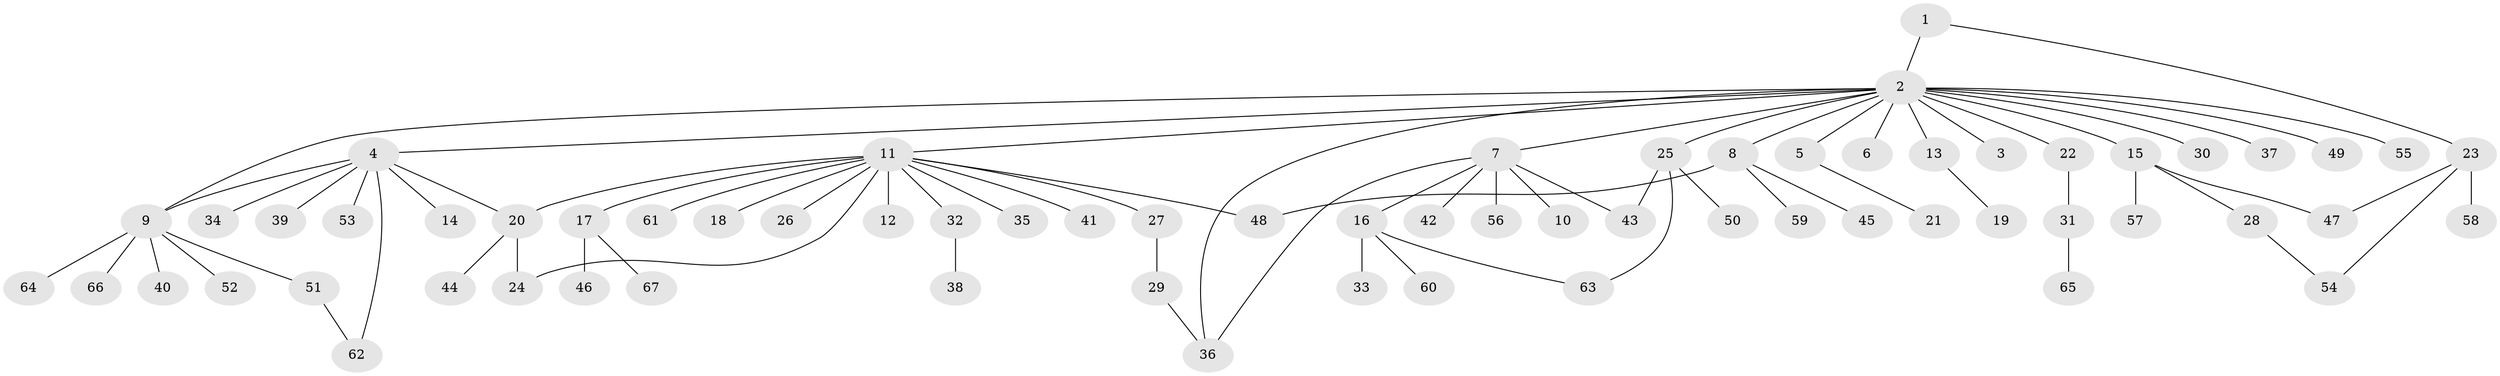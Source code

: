 // coarse degree distribution, {1: 0.6097560975609756, 11: 0.024390243902439025, 2: 0.21951219512195122, 6: 0.04878048780487805, 3: 0.04878048780487805, 15: 0.024390243902439025, 5: 0.024390243902439025}
// Generated by graph-tools (version 1.1) at 2025/36/03/04/25 23:36:43]
// undirected, 67 vertices, 77 edges
graph export_dot {
  node [color=gray90,style=filled];
  1;
  2;
  3;
  4;
  5;
  6;
  7;
  8;
  9;
  10;
  11;
  12;
  13;
  14;
  15;
  16;
  17;
  18;
  19;
  20;
  21;
  22;
  23;
  24;
  25;
  26;
  27;
  28;
  29;
  30;
  31;
  32;
  33;
  34;
  35;
  36;
  37;
  38;
  39;
  40;
  41;
  42;
  43;
  44;
  45;
  46;
  47;
  48;
  49;
  50;
  51;
  52;
  53;
  54;
  55;
  56;
  57;
  58;
  59;
  60;
  61;
  62;
  63;
  64;
  65;
  66;
  67;
  1 -- 2;
  1 -- 23;
  2 -- 3;
  2 -- 4;
  2 -- 5;
  2 -- 6;
  2 -- 7;
  2 -- 8;
  2 -- 9;
  2 -- 11;
  2 -- 13;
  2 -- 15;
  2 -- 22;
  2 -- 25;
  2 -- 30;
  2 -- 36;
  2 -- 37;
  2 -- 49;
  2 -- 55;
  4 -- 9;
  4 -- 14;
  4 -- 20;
  4 -- 34;
  4 -- 39;
  4 -- 53;
  4 -- 62;
  5 -- 21;
  7 -- 10;
  7 -- 16;
  7 -- 36;
  7 -- 42;
  7 -- 43;
  7 -- 56;
  8 -- 45;
  8 -- 48;
  8 -- 59;
  9 -- 40;
  9 -- 51;
  9 -- 52;
  9 -- 64;
  9 -- 66;
  11 -- 12;
  11 -- 17;
  11 -- 18;
  11 -- 20;
  11 -- 24;
  11 -- 26;
  11 -- 27;
  11 -- 32;
  11 -- 35;
  11 -- 41;
  11 -- 48;
  11 -- 61;
  13 -- 19;
  15 -- 28;
  15 -- 47;
  15 -- 57;
  16 -- 33;
  16 -- 60;
  16 -- 63;
  17 -- 46;
  17 -- 67;
  20 -- 24;
  20 -- 44;
  22 -- 31;
  23 -- 47;
  23 -- 54;
  23 -- 58;
  25 -- 43;
  25 -- 50;
  25 -- 63;
  27 -- 29;
  28 -- 54;
  29 -- 36;
  31 -- 65;
  32 -- 38;
  51 -- 62;
}
